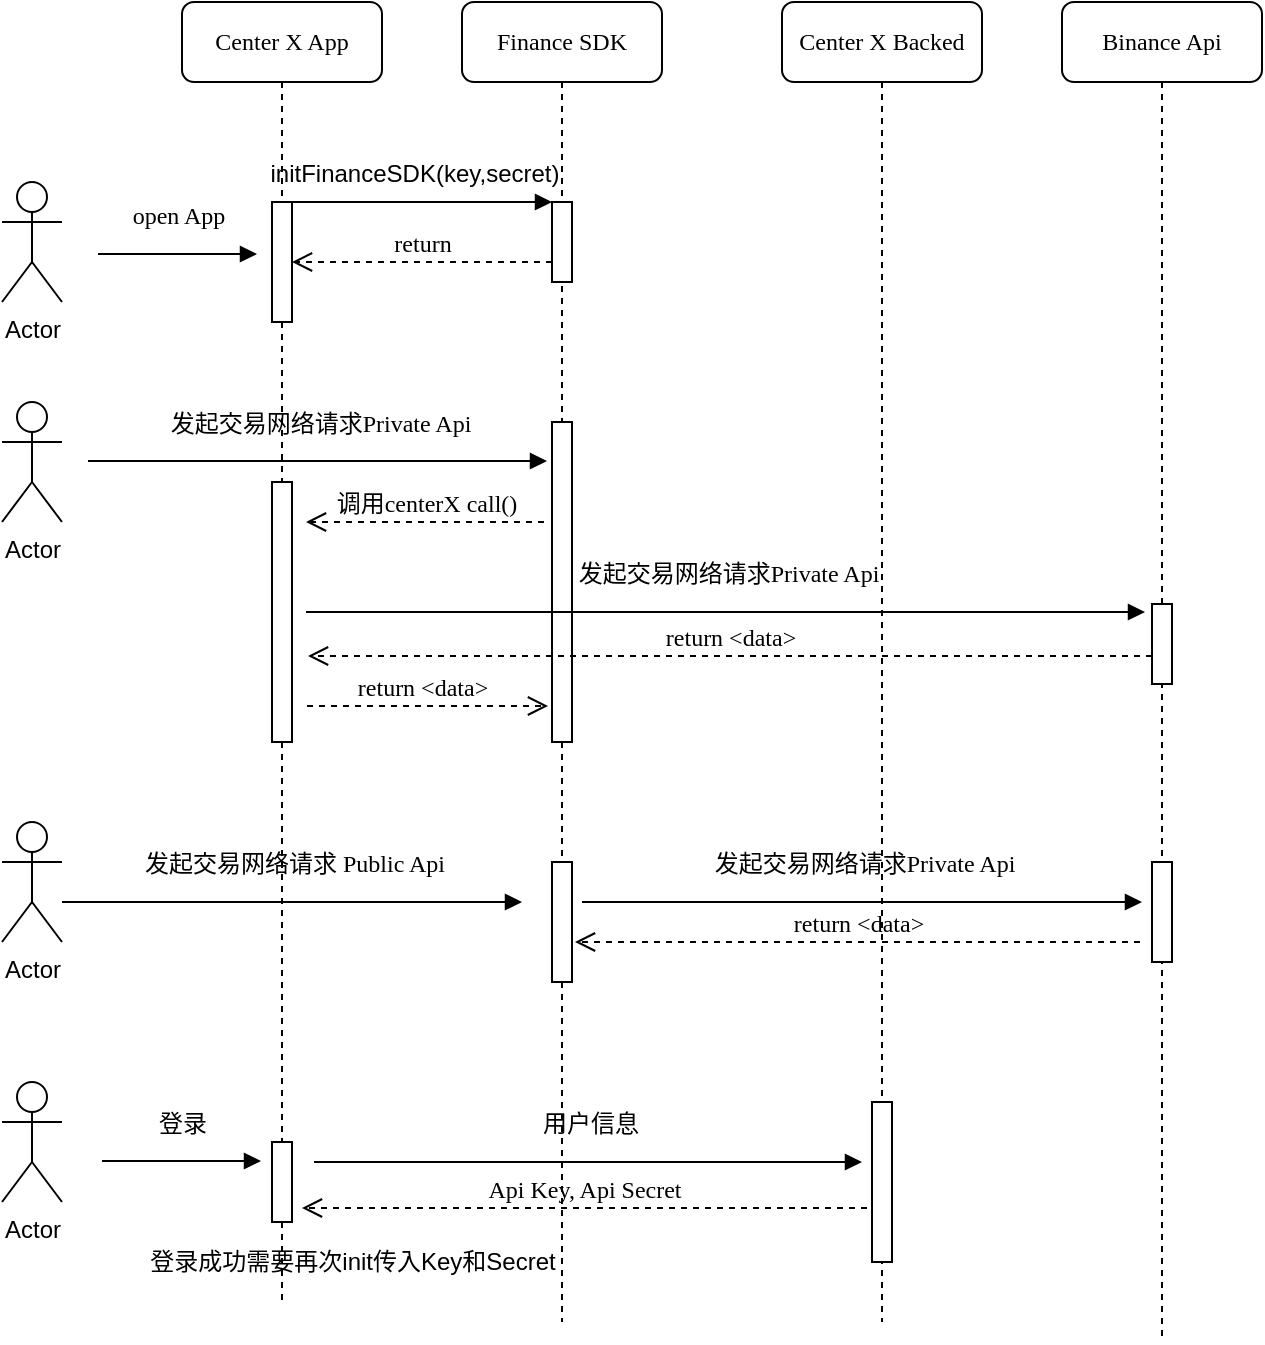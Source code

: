 <mxfile version="15.9.4" type="github">
  <diagram name="Page-1" id="13e1069c-82ec-6db2-03f1-153e76fe0fe0">
    <mxGraphModel dx="1016" dy="746" grid="1" gridSize="10" guides="1" tooltips="1" connect="1" arrows="1" fold="1" page="1" pageScale="1" pageWidth="1100" pageHeight="850" background="none" math="0" shadow="0">
      <root>
        <mxCell id="0" />
        <mxCell id="1" parent="0" />
        <mxCell id="7baba1c4bc27f4b0-2" value="Finance SDK" style="shape=umlLifeline;perimeter=lifelinePerimeter;whiteSpace=wrap;html=1;container=1;collapsible=0;recursiveResize=0;outlineConnect=0;rounded=1;shadow=0;comic=0;labelBackgroundColor=none;strokeWidth=1;fontFamily=Verdana;fontSize=12;align=center;" parent="1" vertex="1">
          <mxGeometry x="450" y="100" width="100" height="660" as="geometry" />
        </mxCell>
        <mxCell id="7baba1c4bc27f4b0-10" value="" style="html=1;points=[];perimeter=orthogonalPerimeter;rounded=0;shadow=0;comic=0;labelBackgroundColor=none;strokeWidth=1;fontFamily=Verdana;fontSize=12;align=center;" parent="7baba1c4bc27f4b0-2" vertex="1">
          <mxGeometry x="45" y="100" width="10" height="40" as="geometry" />
        </mxCell>
        <mxCell id="lJjiKi2Qjo1zSmG_XTtg-4" value="" style="html=1;points=[];perimeter=orthogonalPerimeter;rounded=0;shadow=0;comic=0;labelBackgroundColor=none;strokeWidth=1;fontFamily=Verdana;fontSize=12;align=center;" vertex="1" parent="7baba1c4bc27f4b0-2">
          <mxGeometry x="45" y="210" width="10" height="160" as="geometry" />
        </mxCell>
        <mxCell id="lJjiKi2Qjo1zSmG_XTtg-14" value="return &amp;lt;data&amp;gt;" style="html=1;verticalAlign=bottom;endArrow=open;dashed=1;endSize=8;labelBackgroundColor=none;fontFamily=Verdana;fontSize=12;edgeStyle=elbowEdgeStyle;elbow=vertical;" edge="1" parent="7baba1c4bc27f4b0-2">
          <mxGeometry x="-0.046" relative="1" as="geometry">
            <mxPoint x="43" y="352" as="targetPoint" />
            <Array as="points">
              <mxPoint x="-37" y="352" />
              <mxPoint x="340" y="412" />
            </Array>
            <mxPoint x="-77.5" y="352" as="sourcePoint" />
            <mxPoint as="offset" />
          </mxGeometry>
        </mxCell>
        <mxCell id="lJjiKi2Qjo1zSmG_XTtg-17" value="" style="html=1;points=[];perimeter=orthogonalPerimeter;rounded=0;shadow=0;comic=0;labelBackgroundColor=none;strokeWidth=1;fontFamily=Verdana;fontSize=12;align=center;" vertex="1" parent="7baba1c4bc27f4b0-2">
          <mxGeometry x="45" y="430" width="10" height="60" as="geometry" />
        </mxCell>
        <mxCell id="lJjiKi2Qjo1zSmG_XTtg-32" value="登录成功需要再次init传入Key和Secret" style="text;html=1;align=center;verticalAlign=middle;resizable=0;points=[];autosize=1;strokeColor=none;fillColor=none;" vertex="1" parent="7baba1c4bc27f4b0-2">
          <mxGeometry x="-165" y="620" width="220" height="20" as="geometry" />
        </mxCell>
        <mxCell id="7baba1c4bc27f4b0-3" value="Center X Backed" style="shape=umlLifeline;perimeter=lifelinePerimeter;whiteSpace=wrap;html=1;container=1;collapsible=0;recursiveResize=0;outlineConnect=0;rounded=1;shadow=0;comic=0;labelBackgroundColor=none;strokeWidth=1;fontFamily=Verdana;fontSize=12;align=center;" parent="1" vertex="1">
          <mxGeometry x="610" y="100" width="100" height="660" as="geometry" />
        </mxCell>
        <mxCell id="lJjiKi2Qjo1zSmG_XTtg-27" value="" style="html=1;points=[];perimeter=orthogonalPerimeter;rounded=0;shadow=0;comic=0;labelBackgroundColor=none;strokeWidth=1;fontFamily=Verdana;fontSize=12;align=center;" vertex="1" parent="7baba1c4bc27f4b0-3">
          <mxGeometry x="45" y="550" width="10" height="80" as="geometry" />
        </mxCell>
        <mxCell id="7baba1c4bc27f4b0-4" value="Binance Api" style="shape=umlLifeline;perimeter=lifelinePerimeter;whiteSpace=wrap;html=1;container=1;collapsible=0;recursiveResize=0;outlineConnect=0;rounded=1;shadow=0;comic=0;labelBackgroundColor=none;strokeWidth=1;fontFamily=Verdana;fontSize=12;align=center;" parent="1" vertex="1">
          <mxGeometry x="750" y="100" width="100" height="670" as="geometry" />
        </mxCell>
        <mxCell id="7baba1c4bc27f4b0-19" value="" style="html=1;points=[];perimeter=orthogonalPerimeter;rounded=0;shadow=0;comic=0;labelBackgroundColor=none;strokeWidth=1;fontFamily=Verdana;fontSize=12;align=center;" parent="7baba1c4bc27f4b0-4" vertex="1">
          <mxGeometry x="45" y="301" width="10" height="40" as="geometry" />
        </mxCell>
        <mxCell id="7baba1c4bc27f4b0-22" value="" style="html=1;points=[];perimeter=orthogonalPerimeter;rounded=0;shadow=0;comic=0;labelBackgroundColor=none;strokeWidth=1;fontFamily=Verdana;fontSize=12;align=center;" parent="7baba1c4bc27f4b0-4" vertex="1">
          <mxGeometry x="45" y="430" width="10" height="50" as="geometry" />
        </mxCell>
        <mxCell id="lJjiKi2Qjo1zSmG_XTtg-10" value="发起交易网络请求Private Api" style="html=1;verticalAlign=bottom;endArrow=block;labelBackgroundColor=none;fontFamily=Verdana;fontSize=12;edgeStyle=elbowEdgeStyle;elbow=vertical;" edge="1" parent="7baba1c4bc27f4b0-4">
          <mxGeometry x="0.006" y="10" relative="1" as="geometry">
            <mxPoint x="-240" y="450" as="sourcePoint" />
            <mxPoint x="40" y="450" as="targetPoint" />
            <Array as="points">
              <mxPoint x="-230" y="450" />
            </Array>
            <mxPoint as="offset" />
          </mxGeometry>
        </mxCell>
        <mxCell id="7baba1c4bc27f4b0-8" value="Center X App" style="shape=umlLifeline;perimeter=lifelinePerimeter;whiteSpace=wrap;html=1;container=1;collapsible=0;recursiveResize=0;outlineConnect=0;rounded=1;shadow=0;comic=0;labelBackgroundColor=none;strokeWidth=1;fontFamily=Verdana;fontSize=12;align=center;" parent="1" vertex="1">
          <mxGeometry x="310" y="100" width="100" height="650" as="geometry" />
        </mxCell>
        <mxCell id="7baba1c4bc27f4b0-9" value="" style="html=1;points=[];perimeter=orthogonalPerimeter;rounded=0;shadow=0;comic=0;labelBackgroundColor=none;strokeWidth=1;fontFamily=Verdana;fontSize=12;align=center;" parent="7baba1c4bc27f4b0-8" vertex="1">
          <mxGeometry x="45" y="100" width="10" height="60" as="geometry" />
        </mxCell>
        <mxCell id="lJjiKi2Qjo1zSmG_XTtg-1" value="return" style="html=1;verticalAlign=bottom;endArrow=open;dashed=1;endSize=8;labelBackgroundColor=none;fontFamily=Verdana;fontSize=12;edgeStyle=elbowEdgeStyle;elbow=vertical;" edge="1" parent="7baba1c4bc27f4b0-8">
          <mxGeometry relative="1" as="geometry">
            <mxPoint x="55" y="130" as="targetPoint" />
            <Array as="points">
              <mxPoint x="130" y="130" />
              <mxPoint x="160" y="130" />
            </Array>
            <mxPoint x="185" y="130" as="sourcePoint" />
          </mxGeometry>
        </mxCell>
        <mxCell id="lJjiKi2Qjo1zSmG_XTtg-3" value="open App" style="html=1;verticalAlign=bottom;endArrow=block;labelBackgroundColor=none;fontFamily=Verdana;fontSize=12;edgeStyle=elbowEdgeStyle;elbow=vertical;" edge="1" parent="7baba1c4bc27f4b0-8">
          <mxGeometry x="0.006" y="10" relative="1" as="geometry">
            <mxPoint x="-42" y="126" as="sourcePoint" />
            <mxPoint x="37.5" y="126" as="targetPoint" />
            <Array as="points">
              <mxPoint x="-32" y="126" />
            </Array>
            <mxPoint as="offset" />
          </mxGeometry>
        </mxCell>
        <mxCell id="lJjiKi2Qjo1zSmG_XTtg-8" value="" style="html=1;points=[];perimeter=orthogonalPerimeter;rounded=0;shadow=0;comic=0;labelBackgroundColor=none;strokeWidth=1;fontFamily=Verdana;fontSize=12;align=center;" vertex="1" parent="7baba1c4bc27f4b0-8">
          <mxGeometry x="45" y="240" width="10" height="130" as="geometry" />
        </mxCell>
        <mxCell id="lJjiKi2Qjo1zSmG_XTtg-16" value="发起交易网络请求 Public Api" style="html=1;verticalAlign=bottom;endArrow=block;labelBackgroundColor=none;fontFamily=Verdana;fontSize=12;edgeStyle=elbowEdgeStyle;elbow=vertical;" edge="1" parent="7baba1c4bc27f4b0-8">
          <mxGeometry x="0.006" y="10" relative="1" as="geometry">
            <mxPoint x="-60" y="450" as="sourcePoint" />
            <mxPoint x="170" y="450" as="targetPoint" />
            <Array as="points">
              <mxPoint x="-50" y="450" />
            </Array>
            <mxPoint as="offset" />
          </mxGeometry>
        </mxCell>
        <mxCell id="lJjiKi2Qjo1zSmG_XTtg-23" value="" style="html=1;points=[];perimeter=orthogonalPerimeter;rounded=0;shadow=0;comic=0;labelBackgroundColor=none;strokeWidth=1;fontFamily=Verdana;fontSize=12;align=center;" vertex="1" parent="7baba1c4bc27f4b0-8">
          <mxGeometry x="45" y="570" width="10" height="40" as="geometry" />
        </mxCell>
        <mxCell id="lJjiKi2Qjo1zSmG_XTtg-24" value="登录" style="html=1;verticalAlign=bottom;endArrow=block;labelBackgroundColor=none;fontFamily=Verdana;fontSize=12;edgeStyle=elbowEdgeStyle;elbow=vertical;" edge="1" parent="7baba1c4bc27f4b0-8">
          <mxGeometry x="0.006" y="10" relative="1" as="geometry">
            <mxPoint x="-40" y="579.5" as="sourcePoint" />
            <mxPoint x="39.5" y="579.5" as="targetPoint" />
            <Array as="points">
              <mxPoint x="-30" y="579.5" />
            </Array>
            <mxPoint as="offset" />
          </mxGeometry>
        </mxCell>
        <mxCell id="7baba1c4bc27f4b0-11" value="" style="html=1;verticalAlign=bottom;endArrow=block;entryX=0;entryY=0;labelBackgroundColor=none;fontFamily=Verdana;fontSize=12;edgeStyle=elbowEdgeStyle;elbow=vertical;" parent="1" source="7baba1c4bc27f4b0-9" target="7baba1c4bc27f4b0-10" edge="1">
          <mxGeometry relative="1" as="geometry">
            <mxPoint x="430" y="210" as="sourcePoint" />
          </mxGeometry>
        </mxCell>
        <mxCell id="lJjiKi2Qjo1zSmG_XTtg-2" value="Actor" style="shape=umlActor;verticalLabelPosition=bottom;verticalAlign=top;html=1;outlineConnect=0;" vertex="1" parent="1">
          <mxGeometry x="220" y="190" width="30" height="60" as="geometry" />
        </mxCell>
        <mxCell id="lJjiKi2Qjo1zSmG_XTtg-5" value="Actor" style="shape=umlActor;verticalLabelPosition=bottom;verticalAlign=top;html=1;outlineConnect=0;" vertex="1" parent="1">
          <mxGeometry x="220" y="300" width="30" height="60" as="geometry" />
        </mxCell>
        <mxCell id="lJjiKi2Qjo1zSmG_XTtg-6" value="发起交易网络请求Private Api" style="html=1;verticalAlign=bottom;endArrow=block;labelBackgroundColor=none;fontFamily=Verdana;fontSize=12;edgeStyle=elbowEdgeStyle;elbow=vertical;" edge="1" parent="1">
          <mxGeometry x="0.006" y="10" relative="1" as="geometry">
            <mxPoint x="263" y="329.5" as="sourcePoint" />
            <mxPoint x="492.5" y="329.5" as="targetPoint" />
            <Array as="points">
              <mxPoint x="273" y="329.5" />
            </Array>
            <mxPoint as="offset" />
          </mxGeometry>
        </mxCell>
        <mxCell id="lJjiKi2Qjo1zSmG_XTtg-7" value="initFinanceSDK(key,secret)" style="text;html=1;align=center;verticalAlign=middle;resizable=0;points=[];autosize=1;strokeColor=none;fillColor=none;" vertex="1" parent="1">
          <mxGeometry x="346" y="176" width="160" height="20" as="geometry" />
        </mxCell>
        <mxCell id="lJjiKi2Qjo1zSmG_XTtg-9" value="调用centerX call()" style="html=1;verticalAlign=bottom;endArrow=open;dashed=1;endSize=8;labelBackgroundColor=none;fontFamily=Verdana;fontSize=12;edgeStyle=elbowEdgeStyle;elbow=vertical;" edge="1" parent="1">
          <mxGeometry relative="1" as="geometry">
            <mxPoint x="372" y="360" as="targetPoint" />
            <Array as="points">
              <mxPoint x="428" y="360" />
              <mxPoint x="458" y="360" />
            </Array>
            <mxPoint x="491" y="360" as="sourcePoint" />
          </mxGeometry>
        </mxCell>
        <mxCell id="lJjiKi2Qjo1zSmG_XTtg-13" value="return &amp;lt;data&amp;gt;" style="html=1;verticalAlign=bottom;endArrow=open;dashed=1;endSize=8;labelBackgroundColor=none;fontFamily=Verdana;fontSize=12;edgeStyle=elbowEdgeStyle;elbow=vertical;" edge="1" parent="1">
          <mxGeometry relative="1" as="geometry">
            <mxPoint x="373" y="427" as="targetPoint" />
            <Array as="points">
              <mxPoint x="740" y="427" />
              <mxPoint x="770" y="427" />
            </Array>
            <mxPoint x="795" y="427" as="sourcePoint" />
          </mxGeometry>
        </mxCell>
        <mxCell id="lJjiKi2Qjo1zSmG_XTtg-15" value="Actor" style="shape=umlActor;verticalLabelPosition=bottom;verticalAlign=top;html=1;outlineConnect=0;" vertex="1" parent="1">
          <mxGeometry x="220" y="510" width="30" height="60" as="geometry" />
        </mxCell>
        <mxCell id="lJjiKi2Qjo1zSmG_XTtg-20" value="发起交易网络请求Private Api" style="html=1;verticalAlign=bottom;endArrow=block;labelBackgroundColor=none;fontFamily=Verdana;fontSize=12;edgeStyle=elbowEdgeStyle;elbow=vertical;" edge="1" parent="1">
          <mxGeometry x="0.006" y="10" relative="1" as="geometry">
            <mxPoint x="372" y="405" as="sourcePoint" />
            <mxPoint x="791.5" y="405" as="targetPoint" />
            <Array as="points" />
            <mxPoint as="offset" />
          </mxGeometry>
        </mxCell>
        <mxCell id="lJjiKi2Qjo1zSmG_XTtg-21" value="return &amp;lt;data&amp;gt;" style="html=1;verticalAlign=bottom;endArrow=open;dashed=1;endSize=8;labelBackgroundColor=none;fontFamily=Verdana;fontSize=12;edgeStyle=elbowEdgeStyle;elbow=vertical;" edge="1" parent="1">
          <mxGeometry relative="1" as="geometry">
            <mxPoint x="506.5" y="570" as="targetPoint" />
            <Array as="points">
              <mxPoint x="734" y="570" />
              <mxPoint x="764" y="570" />
            </Array>
            <mxPoint x="789" y="570" as="sourcePoint" />
          </mxGeometry>
        </mxCell>
        <mxCell id="lJjiKi2Qjo1zSmG_XTtg-22" value="Actor" style="shape=umlActor;verticalLabelPosition=bottom;verticalAlign=top;html=1;outlineConnect=0;" vertex="1" parent="1">
          <mxGeometry x="220" y="640" width="30" height="60" as="geometry" />
        </mxCell>
        <mxCell id="lJjiKi2Qjo1zSmG_XTtg-26" value="用户信息" style="html=1;verticalAlign=bottom;endArrow=block;labelBackgroundColor=none;fontFamily=Verdana;fontSize=12;edgeStyle=elbowEdgeStyle;elbow=vertical;" edge="1" parent="1">
          <mxGeometry x="0.006" y="10" relative="1" as="geometry">
            <mxPoint x="376" y="680" as="sourcePoint" />
            <mxPoint x="650" y="680" as="targetPoint" />
            <Array as="points" />
            <mxPoint as="offset" />
          </mxGeometry>
        </mxCell>
        <mxCell id="lJjiKi2Qjo1zSmG_XTtg-31" value="Api Key, Api Secret" style="html=1;verticalAlign=bottom;endArrow=open;dashed=1;endSize=8;labelBackgroundColor=none;fontFamily=Verdana;fontSize=12;edgeStyle=elbowEdgeStyle;elbow=vertical;" edge="1" parent="1">
          <mxGeometry relative="1" as="geometry">
            <mxPoint x="370" y="703" as="targetPoint" />
            <Array as="points">
              <mxPoint x="597.5" y="703" />
              <mxPoint x="627.5" y="703" />
            </Array>
            <mxPoint x="652.5" y="703" as="sourcePoint" />
          </mxGeometry>
        </mxCell>
      </root>
    </mxGraphModel>
  </diagram>
</mxfile>
